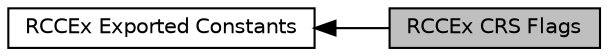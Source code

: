 digraph "RCCEx CRS Flags"
{
  edge [fontname="Helvetica",fontsize="10",labelfontname="Helvetica",labelfontsize="10"];
  node [fontname="Helvetica",fontsize="10",shape=box];
  rankdir=LR;
  Node1 [label="RCCEx CRS Flags",height=0.2,width=0.4,color="black", fillcolor="grey75", style="filled", fontcolor="black",tooltip=" "];
  Node2 [label="RCCEx Exported Constants",height=0.2,width=0.4,color="black", fillcolor="white", style="filled",URL="$group___r_c_c_ex___exported___constants.html",tooltip=" "];
  Node2->Node1 [shape=plaintext, dir="back", style="solid"];
}
